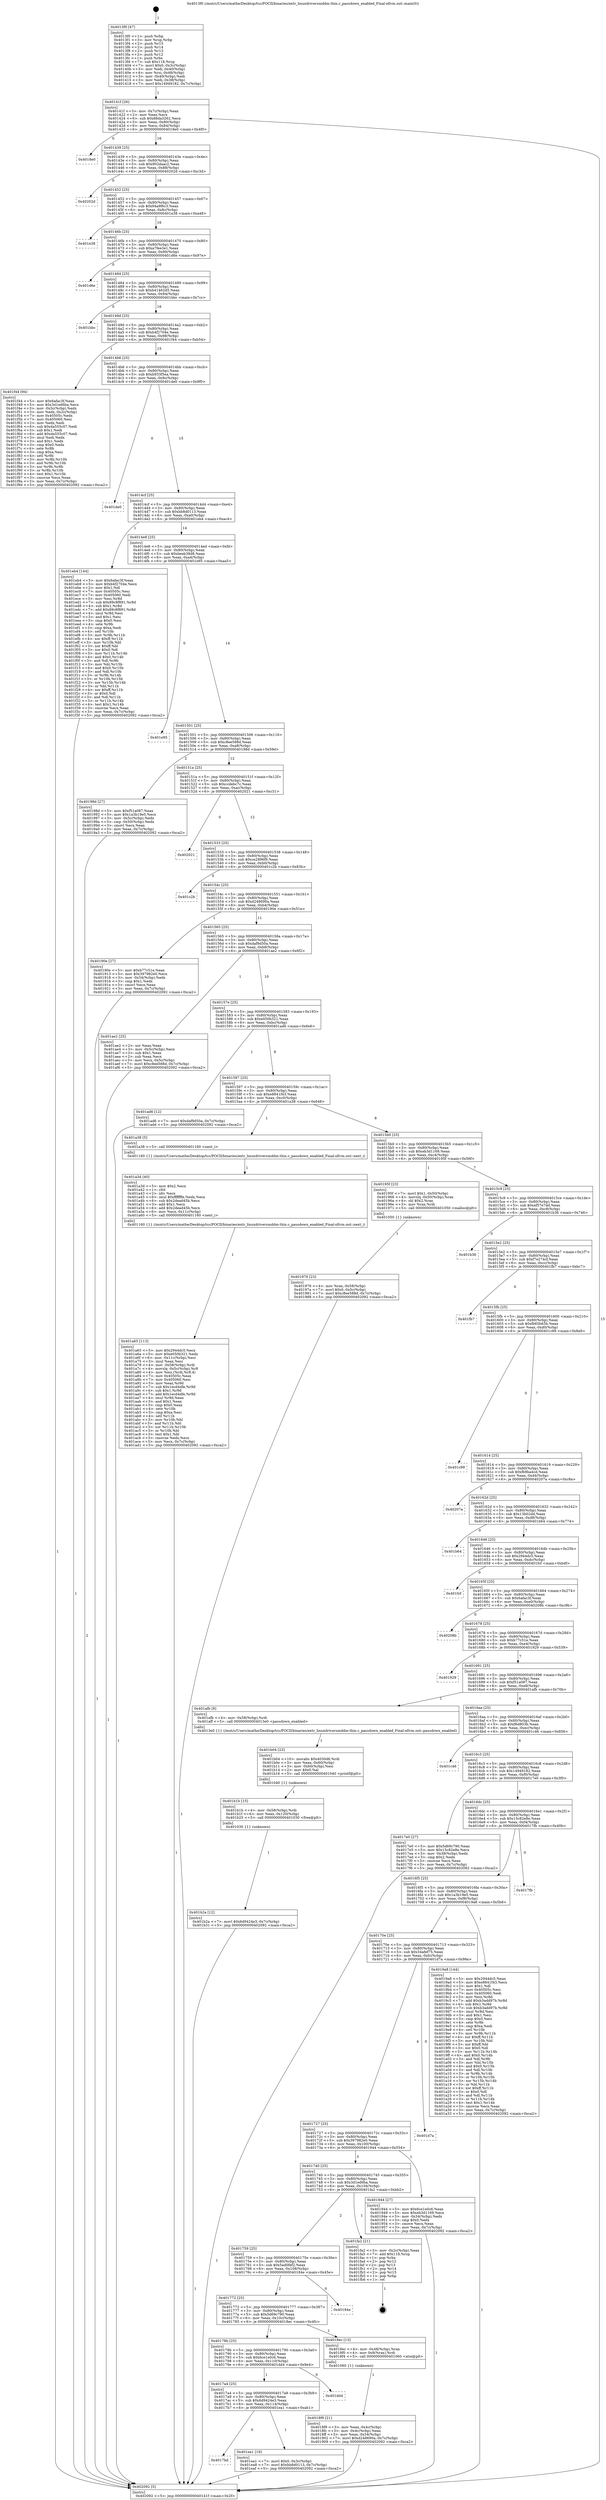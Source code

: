 digraph "0x4013f0" {
  label = "0x4013f0 (/mnt/c/Users/mathe/Desktop/tcc/POCII/binaries/extr_linuxdriversmddm-thin.c_passdown_enabled_Final-ollvm.out::main(0))"
  labelloc = "t"
  node[shape=record]

  Entry [label="",width=0.3,height=0.3,shape=circle,fillcolor=black,style=filled]
  "0x40141f" [label="{
     0x40141f [26]\l
     | [instrs]\l
     &nbsp;&nbsp;0x40141f \<+3\>: mov -0x7c(%rbp),%eax\l
     &nbsp;&nbsp;0x401422 \<+2\>: mov %eax,%ecx\l
     &nbsp;&nbsp;0x401424 \<+6\>: sub $0x88da3262,%ecx\l
     &nbsp;&nbsp;0x40142a \<+3\>: mov %eax,-0x80(%rbp)\l
     &nbsp;&nbsp;0x40142d \<+6\>: mov %ecx,-0x84(%rbp)\l
     &nbsp;&nbsp;0x401433 \<+6\>: je 00000000004018e0 \<main+0x4f0\>\l
  }"]
  "0x4018e0" [label="{
     0x4018e0\l
  }", style=dashed]
  "0x401439" [label="{
     0x401439 [25]\l
     | [instrs]\l
     &nbsp;&nbsp;0x401439 \<+5\>: jmp 000000000040143e \<main+0x4e\>\l
     &nbsp;&nbsp;0x40143e \<+3\>: mov -0x80(%rbp),%eax\l
     &nbsp;&nbsp;0x401441 \<+5\>: sub $0x902daac2,%eax\l
     &nbsp;&nbsp;0x401446 \<+6\>: mov %eax,-0x88(%rbp)\l
     &nbsp;&nbsp;0x40144c \<+6\>: je 000000000040202d \<main+0xc3d\>\l
  }"]
  Exit [label="",width=0.3,height=0.3,shape=circle,fillcolor=black,style=filled,peripheries=2]
  "0x40202d" [label="{
     0x40202d\l
  }", style=dashed]
  "0x401452" [label="{
     0x401452 [25]\l
     | [instrs]\l
     &nbsp;&nbsp;0x401452 \<+5\>: jmp 0000000000401457 \<main+0x67\>\l
     &nbsp;&nbsp;0x401457 \<+3\>: mov -0x80(%rbp),%eax\l
     &nbsp;&nbsp;0x40145a \<+5\>: sub $0x94a9f6c3,%eax\l
     &nbsp;&nbsp;0x40145f \<+6\>: mov %eax,-0x8c(%rbp)\l
     &nbsp;&nbsp;0x401465 \<+6\>: je 0000000000401e38 \<main+0xa48\>\l
  }"]
  "0x4017bd" [label="{
     0x4017bd\l
  }", style=dashed]
  "0x401e38" [label="{
     0x401e38\l
  }", style=dashed]
  "0x40146b" [label="{
     0x40146b [25]\l
     | [instrs]\l
     &nbsp;&nbsp;0x40146b \<+5\>: jmp 0000000000401470 \<main+0x80\>\l
     &nbsp;&nbsp;0x401470 \<+3\>: mov -0x80(%rbp),%eax\l
     &nbsp;&nbsp;0x401473 \<+5\>: sub $0xa7fee3e1,%eax\l
     &nbsp;&nbsp;0x401478 \<+6\>: mov %eax,-0x90(%rbp)\l
     &nbsp;&nbsp;0x40147e \<+6\>: je 0000000000401d6e \<main+0x97e\>\l
  }"]
  "0x401ea1" [label="{
     0x401ea1 [19]\l
     | [instrs]\l
     &nbsp;&nbsp;0x401ea1 \<+7\>: movl $0x0,-0x3c(%rbp)\l
     &nbsp;&nbsp;0x401ea8 \<+7\>: movl $0xbb8d0113,-0x7c(%rbp)\l
     &nbsp;&nbsp;0x401eaf \<+5\>: jmp 0000000000402092 \<main+0xca2\>\l
  }"]
  "0x401d6e" [label="{
     0x401d6e\l
  }", style=dashed]
  "0x401484" [label="{
     0x401484 [25]\l
     | [instrs]\l
     &nbsp;&nbsp;0x401484 \<+5\>: jmp 0000000000401489 \<main+0x99\>\l
     &nbsp;&nbsp;0x401489 \<+3\>: mov -0x80(%rbp),%eax\l
     &nbsp;&nbsp;0x40148c \<+5\>: sub $0xb41462d5,%eax\l
     &nbsp;&nbsp;0x401491 \<+6\>: mov %eax,-0x94(%rbp)\l
     &nbsp;&nbsp;0x401497 \<+6\>: je 0000000000401bbc \<main+0x7cc\>\l
  }"]
  "0x4017a4" [label="{
     0x4017a4 [25]\l
     | [instrs]\l
     &nbsp;&nbsp;0x4017a4 \<+5\>: jmp 00000000004017a9 \<main+0x3b9\>\l
     &nbsp;&nbsp;0x4017a9 \<+3\>: mov -0x80(%rbp),%eax\l
     &nbsp;&nbsp;0x4017ac \<+5\>: sub $0x6d9424e3,%eax\l
     &nbsp;&nbsp;0x4017b1 \<+6\>: mov %eax,-0x114(%rbp)\l
     &nbsp;&nbsp;0x4017b7 \<+6\>: je 0000000000401ea1 \<main+0xab1\>\l
  }"]
  "0x401bbc" [label="{
     0x401bbc\l
  }", style=dashed]
  "0x40149d" [label="{
     0x40149d [25]\l
     | [instrs]\l
     &nbsp;&nbsp;0x40149d \<+5\>: jmp 00000000004014a2 \<main+0xb2\>\l
     &nbsp;&nbsp;0x4014a2 \<+3\>: mov -0x80(%rbp),%eax\l
     &nbsp;&nbsp;0x4014a5 \<+5\>: sub $0xb4f2704e,%eax\l
     &nbsp;&nbsp;0x4014aa \<+6\>: mov %eax,-0x98(%rbp)\l
     &nbsp;&nbsp;0x4014b0 \<+6\>: je 0000000000401f44 \<main+0xb54\>\l
  }"]
  "0x401dd4" [label="{
     0x401dd4\l
  }", style=dashed]
  "0x401f44" [label="{
     0x401f44 [94]\l
     | [instrs]\l
     &nbsp;&nbsp;0x401f44 \<+5\>: mov $0x6afac3f,%eax\l
     &nbsp;&nbsp;0x401f49 \<+5\>: mov $0x3d1ed6ba,%ecx\l
     &nbsp;&nbsp;0x401f4e \<+3\>: mov -0x3c(%rbp),%edx\l
     &nbsp;&nbsp;0x401f51 \<+3\>: mov %edx,-0x2c(%rbp)\l
     &nbsp;&nbsp;0x401f54 \<+7\>: mov 0x40505c,%edx\l
     &nbsp;&nbsp;0x401f5b \<+7\>: mov 0x405060,%esi\l
     &nbsp;&nbsp;0x401f62 \<+2\>: mov %edx,%edi\l
     &nbsp;&nbsp;0x401f64 \<+6\>: sub $0xda555c07,%edi\l
     &nbsp;&nbsp;0x401f6a \<+3\>: sub $0x1,%edi\l
     &nbsp;&nbsp;0x401f6d \<+6\>: add $0xda555c07,%edi\l
     &nbsp;&nbsp;0x401f73 \<+3\>: imul %edi,%edx\l
     &nbsp;&nbsp;0x401f76 \<+3\>: and $0x1,%edx\l
     &nbsp;&nbsp;0x401f79 \<+3\>: cmp $0x0,%edx\l
     &nbsp;&nbsp;0x401f7c \<+4\>: sete %r8b\l
     &nbsp;&nbsp;0x401f80 \<+3\>: cmp $0xa,%esi\l
     &nbsp;&nbsp;0x401f83 \<+4\>: setl %r9b\l
     &nbsp;&nbsp;0x401f87 \<+3\>: mov %r8b,%r10b\l
     &nbsp;&nbsp;0x401f8a \<+3\>: and %r9b,%r10b\l
     &nbsp;&nbsp;0x401f8d \<+3\>: xor %r9b,%r8b\l
     &nbsp;&nbsp;0x401f90 \<+3\>: or %r8b,%r10b\l
     &nbsp;&nbsp;0x401f93 \<+4\>: test $0x1,%r10b\l
     &nbsp;&nbsp;0x401f97 \<+3\>: cmovne %ecx,%eax\l
     &nbsp;&nbsp;0x401f9a \<+3\>: mov %eax,-0x7c(%rbp)\l
     &nbsp;&nbsp;0x401f9d \<+5\>: jmp 0000000000402092 \<main+0xca2\>\l
  }"]
  "0x4014b6" [label="{
     0x4014b6 [25]\l
     | [instrs]\l
     &nbsp;&nbsp;0x4014b6 \<+5\>: jmp 00000000004014bb \<main+0xcb\>\l
     &nbsp;&nbsp;0x4014bb \<+3\>: mov -0x80(%rbp),%eax\l
     &nbsp;&nbsp;0x4014be \<+5\>: sub $0xb933f5ea,%eax\l
     &nbsp;&nbsp;0x4014c3 \<+6\>: mov %eax,-0x9c(%rbp)\l
     &nbsp;&nbsp;0x4014c9 \<+6\>: je 0000000000401de0 \<main+0x9f0\>\l
  }"]
  "0x401b2a" [label="{
     0x401b2a [12]\l
     | [instrs]\l
     &nbsp;&nbsp;0x401b2a \<+7\>: movl $0x6d9424e3,-0x7c(%rbp)\l
     &nbsp;&nbsp;0x401b31 \<+5\>: jmp 0000000000402092 \<main+0xca2\>\l
  }"]
  "0x401de0" [label="{
     0x401de0\l
  }", style=dashed]
  "0x4014cf" [label="{
     0x4014cf [25]\l
     | [instrs]\l
     &nbsp;&nbsp;0x4014cf \<+5\>: jmp 00000000004014d4 \<main+0xe4\>\l
     &nbsp;&nbsp;0x4014d4 \<+3\>: mov -0x80(%rbp),%eax\l
     &nbsp;&nbsp;0x4014d7 \<+5\>: sub $0xbb8d0113,%eax\l
     &nbsp;&nbsp;0x4014dc \<+6\>: mov %eax,-0xa0(%rbp)\l
     &nbsp;&nbsp;0x4014e2 \<+6\>: je 0000000000401eb4 \<main+0xac4\>\l
  }"]
  "0x401b1b" [label="{
     0x401b1b [15]\l
     | [instrs]\l
     &nbsp;&nbsp;0x401b1b \<+4\>: mov -0x58(%rbp),%rdi\l
     &nbsp;&nbsp;0x401b1f \<+6\>: mov %eax,-0x120(%rbp)\l
     &nbsp;&nbsp;0x401b25 \<+5\>: call 0000000000401030 \<free@plt\>\l
     | [calls]\l
     &nbsp;&nbsp;0x401030 \{1\} (unknown)\l
  }"]
  "0x401eb4" [label="{
     0x401eb4 [144]\l
     | [instrs]\l
     &nbsp;&nbsp;0x401eb4 \<+5\>: mov $0x6afac3f,%eax\l
     &nbsp;&nbsp;0x401eb9 \<+5\>: mov $0xb4f2704e,%ecx\l
     &nbsp;&nbsp;0x401ebe \<+2\>: mov $0x1,%dl\l
     &nbsp;&nbsp;0x401ec0 \<+7\>: mov 0x40505c,%esi\l
     &nbsp;&nbsp;0x401ec7 \<+7\>: mov 0x405060,%edi\l
     &nbsp;&nbsp;0x401ece \<+3\>: mov %esi,%r8d\l
     &nbsp;&nbsp;0x401ed1 \<+7\>: sub $0x89c8f891,%r8d\l
     &nbsp;&nbsp;0x401ed8 \<+4\>: sub $0x1,%r8d\l
     &nbsp;&nbsp;0x401edc \<+7\>: add $0x89c8f891,%r8d\l
     &nbsp;&nbsp;0x401ee3 \<+4\>: imul %r8d,%esi\l
     &nbsp;&nbsp;0x401ee7 \<+3\>: and $0x1,%esi\l
     &nbsp;&nbsp;0x401eea \<+3\>: cmp $0x0,%esi\l
     &nbsp;&nbsp;0x401eed \<+4\>: sete %r9b\l
     &nbsp;&nbsp;0x401ef1 \<+3\>: cmp $0xa,%edi\l
     &nbsp;&nbsp;0x401ef4 \<+4\>: setl %r10b\l
     &nbsp;&nbsp;0x401ef8 \<+3\>: mov %r9b,%r11b\l
     &nbsp;&nbsp;0x401efb \<+4\>: xor $0xff,%r11b\l
     &nbsp;&nbsp;0x401eff \<+3\>: mov %r10b,%bl\l
     &nbsp;&nbsp;0x401f02 \<+3\>: xor $0xff,%bl\l
     &nbsp;&nbsp;0x401f05 \<+3\>: xor $0x0,%dl\l
     &nbsp;&nbsp;0x401f08 \<+3\>: mov %r11b,%r14b\l
     &nbsp;&nbsp;0x401f0b \<+4\>: and $0x0,%r14b\l
     &nbsp;&nbsp;0x401f0f \<+3\>: and %dl,%r9b\l
     &nbsp;&nbsp;0x401f12 \<+3\>: mov %bl,%r15b\l
     &nbsp;&nbsp;0x401f15 \<+4\>: and $0x0,%r15b\l
     &nbsp;&nbsp;0x401f19 \<+3\>: and %dl,%r10b\l
     &nbsp;&nbsp;0x401f1c \<+3\>: or %r9b,%r14b\l
     &nbsp;&nbsp;0x401f1f \<+3\>: or %r10b,%r15b\l
     &nbsp;&nbsp;0x401f22 \<+3\>: xor %r15b,%r14b\l
     &nbsp;&nbsp;0x401f25 \<+3\>: or %bl,%r11b\l
     &nbsp;&nbsp;0x401f28 \<+4\>: xor $0xff,%r11b\l
     &nbsp;&nbsp;0x401f2c \<+3\>: or $0x0,%dl\l
     &nbsp;&nbsp;0x401f2f \<+3\>: and %dl,%r11b\l
     &nbsp;&nbsp;0x401f32 \<+3\>: or %r11b,%r14b\l
     &nbsp;&nbsp;0x401f35 \<+4\>: test $0x1,%r14b\l
     &nbsp;&nbsp;0x401f39 \<+3\>: cmovne %ecx,%eax\l
     &nbsp;&nbsp;0x401f3c \<+3\>: mov %eax,-0x7c(%rbp)\l
     &nbsp;&nbsp;0x401f3f \<+5\>: jmp 0000000000402092 \<main+0xca2\>\l
  }"]
  "0x4014e8" [label="{
     0x4014e8 [25]\l
     | [instrs]\l
     &nbsp;&nbsp;0x4014e8 \<+5\>: jmp 00000000004014ed \<main+0xfd\>\l
     &nbsp;&nbsp;0x4014ed \<+3\>: mov -0x80(%rbp),%eax\l
     &nbsp;&nbsp;0x4014f0 \<+5\>: sub $0xbeeb38d8,%eax\l
     &nbsp;&nbsp;0x4014f5 \<+6\>: mov %eax,-0xa4(%rbp)\l
     &nbsp;&nbsp;0x4014fb \<+6\>: je 0000000000401e95 \<main+0xaa5\>\l
  }"]
  "0x401b04" [label="{
     0x401b04 [23]\l
     | [instrs]\l
     &nbsp;&nbsp;0x401b04 \<+10\>: movabs $0x4030d6,%rdi\l
     &nbsp;&nbsp;0x401b0e \<+3\>: mov %eax,-0x60(%rbp)\l
     &nbsp;&nbsp;0x401b11 \<+3\>: mov -0x60(%rbp),%esi\l
     &nbsp;&nbsp;0x401b14 \<+2\>: mov $0x0,%al\l
     &nbsp;&nbsp;0x401b16 \<+5\>: call 0000000000401040 \<printf@plt\>\l
     | [calls]\l
     &nbsp;&nbsp;0x401040 \{1\} (unknown)\l
  }"]
  "0x401e95" [label="{
     0x401e95\l
  }", style=dashed]
  "0x401501" [label="{
     0x401501 [25]\l
     | [instrs]\l
     &nbsp;&nbsp;0x401501 \<+5\>: jmp 0000000000401506 \<main+0x116\>\l
     &nbsp;&nbsp;0x401506 \<+3\>: mov -0x80(%rbp),%eax\l
     &nbsp;&nbsp;0x401509 \<+5\>: sub $0xc8ee588d,%eax\l
     &nbsp;&nbsp;0x40150e \<+6\>: mov %eax,-0xa8(%rbp)\l
     &nbsp;&nbsp;0x401514 \<+6\>: je 000000000040198d \<main+0x59d\>\l
  }"]
  "0x401a65" [label="{
     0x401a65 [113]\l
     | [instrs]\l
     &nbsp;&nbsp;0x401a65 \<+5\>: mov $0x2944dc5,%ecx\l
     &nbsp;&nbsp;0x401a6a \<+5\>: mov $0xe050b321,%edx\l
     &nbsp;&nbsp;0x401a6f \<+6\>: mov -0x11c(%rbp),%esi\l
     &nbsp;&nbsp;0x401a75 \<+3\>: imul %eax,%esi\l
     &nbsp;&nbsp;0x401a78 \<+4\>: mov -0x58(%rbp),%rdi\l
     &nbsp;&nbsp;0x401a7c \<+4\>: movslq -0x5c(%rbp),%r8\l
     &nbsp;&nbsp;0x401a80 \<+4\>: mov %esi,(%rdi,%r8,4)\l
     &nbsp;&nbsp;0x401a84 \<+7\>: mov 0x40505c,%eax\l
     &nbsp;&nbsp;0x401a8b \<+7\>: mov 0x405060,%esi\l
     &nbsp;&nbsp;0x401a92 \<+3\>: mov %eax,%r9d\l
     &nbsp;&nbsp;0x401a95 \<+7\>: sub $0x1ecd4dfe,%r9d\l
     &nbsp;&nbsp;0x401a9c \<+4\>: sub $0x1,%r9d\l
     &nbsp;&nbsp;0x401aa0 \<+7\>: add $0x1ecd4dfe,%r9d\l
     &nbsp;&nbsp;0x401aa7 \<+4\>: imul %r9d,%eax\l
     &nbsp;&nbsp;0x401aab \<+3\>: and $0x1,%eax\l
     &nbsp;&nbsp;0x401aae \<+3\>: cmp $0x0,%eax\l
     &nbsp;&nbsp;0x401ab1 \<+4\>: sete %r10b\l
     &nbsp;&nbsp;0x401ab5 \<+3\>: cmp $0xa,%esi\l
     &nbsp;&nbsp;0x401ab8 \<+4\>: setl %r11b\l
     &nbsp;&nbsp;0x401abc \<+3\>: mov %r10b,%bl\l
     &nbsp;&nbsp;0x401abf \<+3\>: and %r11b,%bl\l
     &nbsp;&nbsp;0x401ac2 \<+3\>: xor %r11b,%r10b\l
     &nbsp;&nbsp;0x401ac5 \<+3\>: or %r10b,%bl\l
     &nbsp;&nbsp;0x401ac8 \<+3\>: test $0x1,%bl\l
     &nbsp;&nbsp;0x401acb \<+3\>: cmovne %edx,%ecx\l
     &nbsp;&nbsp;0x401ace \<+3\>: mov %ecx,-0x7c(%rbp)\l
     &nbsp;&nbsp;0x401ad1 \<+5\>: jmp 0000000000402092 \<main+0xca2\>\l
  }"]
  "0x40198d" [label="{
     0x40198d [27]\l
     | [instrs]\l
     &nbsp;&nbsp;0x40198d \<+5\>: mov $0xf51a087,%eax\l
     &nbsp;&nbsp;0x401992 \<+5\>: mov $0x1a3b19e5,%ecx\l
     &nbsp;&nbsp;0x401997 \<+3\>: mov -0x5c(%rbp),%edx\l
     &nbsp;&nbsp;0x40199a \<+3\>: cmp -0x50(%rbp),%edx\l
     &nbsp;&nbsp;0x40199d \<+3\>: cmovl %ecx,%eax\l
     &nbsp;&nbsp;0x4019a0 \<+3\>: mov %eax,-0x7c(%rbp)\l
     &nbsp;&nbsp;0x4019a3 \<+5\>: jmp 0000000000402092 \<main+0xca2\>\l
  }"]
  "0x40151a" [label="{
     0x40151a [25]\l
     | [instrs]\l
     &nbsp;&nbsp;0x40151a \<+5\>: jmp 000000000040151f \<main+0x12f\>\l
     &nbsp;&nbsp;0x40151f \<+3\>: mov -0x80(%rbp),%eax\l
     &nbsp;&nbsp;0x401522 \<+5\>: sub $0xccdebc7c,%eax\l
     &nbsp;&nbsp;0x401527 \<+6\>: mov %eax,-0xac(%rbp)\l
     &nbsp;&nbsp;0x40152d \<+6\>: je 0000000000402021 \<main+0xc31\>\l
  }"]
  "0x401a3d" [label="{
     0x401a3d [40]\l
     | [instrs]\l
     &nbsp;&nbsp;0x401a3d \<+5\>: mov $0x2,%ecx\l
     &nbsp;&nbsp;0x401a42 \<+1\>: cltd\l
     &nbsp;&nbsp;0x401a43 \<+2\>: idiv %ecx\l
     &nbsp;&nbsp;0x401a45 \<+6\>: imul $0xfffffffe,%edx,%ecx\l
     &nbsp;&nbsp;0x401a4b \<+6\>: sub $0x2dead45b,%ecx\l
     &nbsp;&nbsp;0x401a51 \<+3\>: add $0x1,%ecx\l
     &nbsp;&nbsp;0x401a54 \<+6\>: add $0x2dead45b,%ecx\l
     &nbsp;&nbsp;0x401a5a \<+6\>: mov %ecx,-0x11c(%rbp)\l
     &nbsp;&nbsp;0x401a60 \<+5\>: call 0000000000401160 \<next_i\>\l
     | [calls]\l
     &nbsp;&nbsp;0x401160 \{1\} (/mnt/c/Users/mathe/Desktop/tcc/POCII/binaries/extr_linuxdriversmddm-thin.c_passdown_enabled_Final-ollvm.out::next_i)\l
  }"]
  "0x402021" [label="{
     0x402021\l
  }", style=dashed]
  "0x401533" [label="{
     0x401533 [25]\l
     | [instrs]\l
     &nbsp;&nbsp;0x401533 \<+5\>: jmp 0000000000401538 \<main+0x148\>\l
     &nbsp;&nbsp;0x401538 \<+3\>: mov -0x80(%rbp),%eax\l
     &nbsp;&nbsp;0x40153b \<+5\>: sub $0xce2896f9,%eax\l
     &nbsp;&nbsp;0x401540 \<+6\>: mov %eax,-0xb0(%rbp)\l
     &nbsp;&nbsp;0x401546 \<+6\>: je 0000000000401c2b \<main+0x83b\>\l
  }"]
  "0x401976" [label="{
     0x401976 [23]\l
     | [instrs]\l
     &nbsp;&nbsp;0x401976 \<+4\>: mov %rax,-0x58(%rbp)\l
     &nbsp;&nbsp;0x40197a \<+7\>: movl $0x0,-0x5c(%rbp)\l
     &nbsp;&nbsp;0x401981 \<+7\>: movl $0xc8ee588d,-0x7c(%rbp)\l
     &nbsp;&nbsp;0x401988 \<+5\>: jmp 0000000000402092 \<main+0xca2\>\l
  }"]
  "0x401c2b" [label="{
     0x401c2b\l
  }", style=dashed]
  "0x40154c" [label="{
     0x40154c [25]\l
     | [instrs]\l
     &nbsp;&nbsp;0x40154c \<+5\>: jmp 0000000000401551 \<main+0x161\>\l
     &nbsp;&nbsp;0x401551 \<+3\>: mov -0x80(%rbp),%eax\l
     &nbsp;&nbsp;0x401554 \<+5\>: sub $0xd248690a,%eax\l
     &nbsp;&nbsp;0x401559 \<+6\>: mov %eax,-0xb4(%rbp)\l
     &nbsp;&nbsp;0x40155f \<+6\>: je 000000000040190e \<main+0x51e\>\l
  }"]
  "0x4018f9" [label="{
     0x4018f9 [21]\l
     | [instrs]\l
     &nbsp;&nbsp;0x4018f9 \<+3\>: mov %eax,-0x4c(%rbp)\l
     &nbsp;&nbsp;0x4018fc \<+3\>: mov -0x4c(%rbp),%eax\l
     &nbsp;&nbsp;0x4018ff \<+3\>: mov %eax,-0x34(%rbp)\l
     &nbsp;&nbsp;0x401902 \<+7\>: movl $0xd248690a,-0x7c(%rbp)\l
     &nbsp;&nbsp;0x401909 \<+5\>: jmp 0000000000402092 \<main+0xca2\>\l
  }"]
  "0x40190e" [label="{
     0x40190e [27]\l
     | [instrs]\l
     &nbsp;&nbsp;0x40190e \<+5\>: mov $0xb77c51e,%eax\l
     &nbsp;&nbsp;0x401913 \<+5\>: mov $0x397982e0,%ecx\l
     &nbsp;&nbsp;0x401918 \<+3\>: mov -0x34(%rbp),%edx\l
     &nbsp;&nbsp;0x40191b \<+3\>: cmp $0x1,%edx\l
     &nbsp;&nbsp;0x40191e \<+3\>: cmovl %ecx,%eax\l
     &nbsp;&nbsp;0x401921 \<+3\>: mov %eax,-0x7c(%rbp)\l
     &nbsp;&nbsp;0x401924 \<+5\>: jmp 0000000000402092 \<main+0xca2\>\l
  }"]
  "0x401565" [label="{
     0x401565 [25]\l
     | [instrs]\l
     &nbsp;&nbsp;0x401565 \<+5\>: jmp 000000000040156a \<main+0x17a\>\l
     &nbsp;&nbsp;0x40156a \<+3\>: mov -0x80(%rbp),%eax\l
     &nbsp;&nbsp;0x40156d \<+5\>: sub $0xdaf9d50a,%eax\l
     &nbsp;&nbsp;0x401572 \<+6\>: mov %eax,-0xb8(%rbp)\l
     &nbsp;&nbsp;0x401578 \<+6\>: je 0000000000401ae2 \<main+0x6f2\>\l
  }"]
  "0x40178b" [label="{
     0x40178b [25]\l
     | [instrs]\l
     &nbsp;&nbsp;0x40178b \<+5\>: jmp 0000000000401790 \<main+0x3a0\>\l
     &nbsp;&nbsp;0x401790 \<+3\>: mov -0x80(%rbp),%eax\l
     &nbsp;&nbsp;0x401793 \<+5\>: sub $0x6ce1e0c6,%eax\l
     &nbsp;&nbsp;0x401798 \<+6\>: mov %eax,-0x110(%rbp)\l
     &nbsp;&nbsp;0x40179e \<+6\>: je 0000000000401dd4 \<main+0x9e4\>\l
  }"]
  "0x401ae2" [label="{
     0x401ae2 [25]\l
     | [instrs]\l
     &nbsp;&nbsp;0x401ae2 \<+2\>: xor %eax,%eax\l
     &nbsp;&nbsp;0x401ae4 \<+3\>: mov -0x5c(%rbp),%ecx\l
     &nbsp;&nbsp;0x401ae7 \<+3\>: sub $0x1,%eax\l
     &nbsp;&nbsp;0x401aea \<+2\>: sub %eax,%ecx\l
     &nbsp;&nbsp;0x401aec \<+3\>: mov %ecx,-0x5c(%rbp)\l
     &nbsp;&nbsp;0x401aef \<+7\>: movl $0xc8ee588d,-0x7c(%rbp)\l
     &nbsp;&nbsp;0x401af6 \<+5\>: jmp 0000000000402092 \<main+0xca2\>\l
  }"]
  "0x40157e" [label="{
     0x40157e [25]\l
     | [instrs]\l
     &nbsp;&nbsp;0x40157e \<+5\>: jmp 0000000000401583 \<main+0x193\>\l
     &nbsp;&nbsp;0x401583 \<+3\>: mov -0x80(%rbp),%eax\l
     &nbsp;&nbsp;0x401586 \<+5\>: sub $0xe050b321,%eax\l
     &nbsp;&nbsp;0x40158b \<+6\>: mov %eax,-0xbc(%rbp)\l
     &nbsp;&nbsp;0x401591 \<+6\>: je 0000000000401ad6 \<main+0x6e6\>\l
  }"]
  "0x4018ec" [label="{
     0x4018ec [13]\l
     | [instrs]\l
     &nbsp;&nbsp;0x4018ec \<+4\>: mov -0x48(%rbp),%rax\l
     &nbsp;&nbsp;0x4018f0 \<+4\>: mov 0x8(%rax),%rdi\l
     &nbsp;&nbsp;0x4018f4 \<+5\>: call 0000000000401060 \<atoi@plt\>\l
     | [calls]\l
     &nbsp;&nbsp;0x401060 \{1\} (unknown)\l
  }"]
  "0x401ad6" [label="{
     0x401ad6 [12]\l
     | [instrs]\l
     &nbsp;&nbsp;0x401ad6 \<+7\>: movl $0xdaf9d50a,-0x7c(%rbp)\l
     &nbsp;&nbsp;0x401add \<+5\>: jmp 0000000000402092 \<main+0xca2\>\l
  }"]
  "0x401597" [label="{
     0x401597 [25]\l
     | [instrs]\l
     &nbsp;&nbsp;0x401597 \<+5\>: jmp 000000000040159c \<main+0x1ac\>\l
     &nbsp;&nbsp;0x40159c \<+3\>: mov -0x80(%rbp),%eax\l
     &nbsp;&nbsp;0x40159f \<+5\>: sub $0xe8841f43,%eax\l
     &nbsp;&nbsp;0x4015a4 \<+6\>: mov %eax,-0xc0(%rbp)\l
     &nbsp;&nbsp;0x4015aa \<+6\>: je 0000000000401a38 \<main+0x648\>\l
  }"]
  "0x401772" [label="{
     0x401772 [25]\l
     | [instrs]\l
     &nbsp;&nbsp;0x401772 \<+5\>: jmp 0000000000401777 \<main+0x387\>\l
     &nbsp;&nbsp;0x401777 \<+3\>: mov -0x80(%rbp),%eax\l
     &nbsp;&nbsp;0x40177a \<+5\>: sub $0x5d69c790,%eax\l
     &nbsp;&nbsp;0x40177f \<+6\>: mov %eax,-0x10c(%rbp)\l
     &nbsp;&nbsp;0x401785 \<+6\>: je 00000000004018ec \<main+0x4fc\>\l
  }"]
  "0x401a38" [label="{
     0x401a38 [5]\l
     | [instrs]\l
     &nbsp;&nbsp;0x401a38 \<+5\>: call 0000000000401160 \<next_i\>\l
     | [calls]\l
     &nbsp;&nbsp;0x401160 \{1\} (/mnt/c/Users/mathe/Desktop/tcc/POCII/binaries/extr_linuxdriversmddm-thin.c_passdown_enabled_Final-ollvm.out::next_i)\l
  }"]
  "0x4015b0" [label="{
     0x4015b0 [25]\l
     | [instrs]\l
     &nbsp;&nbsp;0x4015b0 \<+5\>: jmp 00000000004015b5 \<main+0x1c5\>\l
     &nbsp;&nbsp;0x4015b5 \<+3\>: mov -0x80(%rbp),%eax\l
     &nbsp;&nbsp;0x4015b8 \<+5\>: sub $0xeb3d1169,%eax\l
     &nbsp;&nbsp;0x4015bd \<+6\>: mov %eax,-0xc4(%rbp)\l
     &nbsp;&nbsp;0x4015c3 \<+6\>: je 000000000040195f \<main+0x56f\>\l
  }"]
  "0x40184e" [label="{
     0x40184e\l
  }", style=dashed]
  "0x40195f" [label="{
     0x40195f [23]\l
     | [instrs]\l
     &nbsp;&nbsp;0x40195f \<+7\>: movl $0x1,-0x50(%rbp)\l
     &nbsp;&nbsp;0x401966 \<+4\>: movslq -0x50(%rbp),%rax\l
     &nbsp;&nbsp;0x40196a \<+4\>: shl $0x2,%rax\l
     &nbsp;&nbsp;0x40196e \<+3\>: mov %rax,%rdi\l
     &nbsp;&nbsp;0x401971 \<+5\>: call 0000000000401050 \<malloc@plt\>\l
     | [calls]\l
     &nbsp;&nbsp;0x401050 \{1\} (unknown)\l
  }"]
  "0x4015c9" [label="{
     0x4015c9 [25]\l
     | [instrs]\l
     &nbsp;&nbsp;0x4015c9 \<+5\>: jmp 00000000004015ce \<main+0x1de\>\l
     &nbsp;&nbsp;0x4015ce \<+3\>: mov -0x80(%rbp),%eax\l
     &nbsp;&nbsp;0x4015d1 \<+5\>: sub $0xef57e7dd,%eax\l
     &nbsp;&nbsp;0x4015d6 \<+6\>: mov %eax,-0xc8(%rbp)\l
     &nbsp;&nbsp;0x4015dc \<+6\>: je 0000000000401b36 \<main+0x746\>\l
  }"]
  "0x401759" [label="{
     0x401759 [25]\l
     | [instrs]\l
     &nbsp;&nbsp;0x401759 \<+5\>: jmp 000000000040175e \<main+0x36e\>\l
     &nbsp;&nbsp;0x40175e \<+3\>: mov -0x80(%rbp),%eax\l
     &nbsp;&nbsp;0x401761 \<+5\>: sub $0x5ad0fef2,%eax\l
     &nbsp;&nbsp;0x401766 \<+6\>: mov %eax,-0x108(%rbp)\l
     &nbsp;&nbsp;0x40176c \<+6\>: je 000000000040184e \<main+0x45e\>\l
  }"]
  "0x401b36" [label="{
     0x401b36\l
  }", style=dashed]
  "0x4015e2" [label="{
     0x4015e2 [25]\l
     | [instrs]\l
     &nbsp;&nbsp;0x4015e2 \<+5\>: jmp 00000000004015e7 \<main+0x1f7\>\l
     &nbsp;&nbsp;0x4015e7 \<+3\>: mov -0x80(%rbp),%eax\l
     &nbsp;&nbsp;0x4015ea \<+5\>: sub $0xf7e274cf,%eax\l
     &nbsp;&nbsp;0x4015ef \<+6\>: mov %eax,-0xcc(%rbp)\l
     &nbsp;&nbsp;0x4015f5 \<+6\>: je 0000000000401fb7 \<main+0xbc7\>\l
  }"]
  "0x401fa2" [label="{
     0x401fa2 [21]\l
     | [instrs]\l
     &nbsp;&nbsp;0x401fa2 \<+3\>: mov -0x2c(%rbp),%eax\l
     &nbsp;&nbsp;0x401fa5 \<+7\>: add $0x118,%rsp\l
     &nbsp;&nbsp;0x401fac \<+1\>: pop %rbx\l
     &nbsp;&nbsp;0x401fad \<+2\>: pop %r12\l
     &nbsp;&nbsp;0x401faf \<+2\>: pop %r13\l
     &nbsp;&nbsp;0x401fb1 \<+2\>: pop %r14\l
     &nbsp;&nbsp;0x401fb3 \<+2\>: pop %r15\l
     &nbsp;&nbsp;0x401fb5 \<+1\>: pop %rbp\l
     &nbsp;&nbsp;0x401fb6 \<+1\>: ret\l
  }"]
  "0x401fb7" [label="{
     0x401fb7\l
  }", style=dashed]
  "0x4015fb" [label="{
     0x4015fb [25]\l
     | [instrs]\l
     &nbsp;&nbsp;0x4015fb \<+5\>: jmp 0000000000401600 \<main+0x210\>\l
     &nbsp;&nbsp;0x401600 \<+3\>: mov -0x80(%rbp),%eax\l
     &nbsp;&nbsp;0x401603 \<+5\>: sub $0xfb65b65b,%eax\l
     &nbsp;&nbsp;0x401608 \<+6\>: mov %eax,-0xd0(%rbp)\l
     &nbsp;&nbsp;0x40160e \<+6\>: je 0000000000401c99 \<main+0x8a9\>\l
  }"]
  "0x401740" [label="{
     0x401740 [25]\l
     | [instrs]\l
     &nbsp;&nbsp;0x401740 \<+5\>: jmp 0000000000401745 \<main+0x355\>\l
     &nbsp;&nbsp;0x401745 \<+3\>: mov -0x80(%rbp),%eax\l
     &nbsp;&nbsp;0x401748 \<+5\>: sub $0x3d1ed6ba,%eax\l
     &nbsp;&nbsp;0x40174d \<+6\>: mov %eax,-0x104(%rbp)\l
     &nbsp;&nbsp;0x401753 \<+6\>: je 0000000000401fa2 \<main+0xbb2\>\l
  }"]
  "0x401c99" [label="{
     0x401c99\l
  }", style=dashed]
  "0x401614" [label="{
     0x401614 [25]\l
     | [instrs]\l
     &nbsp;&nbsp;0x401614 \<+5\>: jmp 0000000000401619 \<main+0x229\>\l
     &nbsp;&nbsp;0x401619 \<+3\>: mov -0x80(%rbp),%eax\l
     &nbsp;&nbsp;0x40161c \<+5\>: sub $0xfb9ba4cd,%eax\l
     &nbsp;&nbsp;0x401621 \<+6\>: mov %eax,-0xd4(%rbp)\l
     &nbsp;&nbsp;0x401627 \<+6\>: je 000000000040207a \<main+0xc8a\>\l
  }"]
  "0x401944" [label="{
     0x401944 [27]\l
     | [instrs]\l
     &nbsp;&nbsp;0x401944 \<+5\>: mov $0x6ce1e0c6,%eax\l
     &nbsp;&nbsp;0x401949 \<+5\>: mov $0xeb3d1169,%ecx\l
     &nbsp;&nbsp;0x40194e \<+3\>: mov -0x34(%rbp),%edx\l
     &nbsp;&nbsp;0x401951 \<+3\>: cmp $0x0,%edx\l
     &nbsp;&nbsp;0x401954 \<+3\>: cmove %ecx,%eax\l
     &nbsp;&nbsp;0x401957 \<+3\>: mov %eax,-0x7c(%rbp)\l
     &nbsp;&nbsp;0x40195a \<+5\>: jmp 0000000000402092 \<main+0xca2\>\l
  }"]
  "0x40207a" [label="{
     0x40207a\l
  }", style=dashed]
  "0x40162d" [label="{
     0x40162d [25]\l
     | [instrs]\l
     &nbsp;&nbsp;0x40162d \<+5\>: jmp 0000000000401632 \<main+0x242\>\l
     &nbsp;&nbsp;0x401632 \<+3\>: mov -0x80(%rbp),%eax\l
     &nbsp;&nbsp;0x401635 \<+5\>: sub $0x13b02dd,%eax\l
     &nbsp;&nbsp;0x40163a \<+6\>: mov %eax,-0xd8(%rbp)\l
     &nbsp;&nbsp;0x401640 \<+6\>: je 0000000000401b64 \<main+0x774\>\l
  }"]
  "0x401727" [label="{
     0x401727 [25]\l
     | [instrs]\l
     &nbsp;&nbsp;0x401727 \<+5\>: jmp 000000000040172c \<main+0x33c\>\l
     &nbsp;&nbsp;0x40172c \<+3\>: mov -0x80(%rbp),%eax\l
     &nbsp;&nbsp;0x40172f \<+5\>: sub $0x397982e0,%eax\l
     &nbsp;&nbsp;0x401734 \<+6\>: mov %eax,-0x100(%rbp)\l
     &nbsp;&nbsp;0x40173a \<+6\>: je 0000000000401944 \<main+0x554\>\l
  }"]
  "0x401b64" [label="{
     0x401b64\l
  }", style=dashed]
  "0x401646" [label="{
     0x401646 [25]\l
     | [instrs]\l
     &nbsp;&nbsp;0x401646 \<+5\>: jmp 000000000040164b \<main+0x25b\>\l
     &nbsp;&nbsp;0x40164b \<+3\>: mov -0x80(%rbp),%eax\l
     &nbsp;&nbsp;0x40164e \<+5\>: sub $0x2944dc5,%eax\l
     &nbsp;&nbsp;0x401653 \<+6\>: mov %eax,-0xdc(%rbp)\l
     &nbsp;&nbsp;0x401659 \<+6\>: je 0000000000401fcf \<main+0xbdf\>\l
  }"]
  "0x401d7a" [label="{
     0x401d7a\l
  }", style=dashed]
  "0x401fcf" [label="{
     0x401fcf\l
  }", style=dashed]
  "0x40165f" [label="{
     0x40165f [25]\l
     | [instrs]\l
     &nbsp;&nbsp;0x40165f \<+5\>: jmp 0000000000401664 \<main+0x274\>\l
     &nbsp;&nbsp;0x401664 \<+3\>: mov -0x80(%rbp),%eax\l
     &nbsp;&nbsp;0x401667 \<+5\>: sub $0x6afac3f,%eax\l
     &nbsp;&nbsp;0x40166c \<+6\>: mov %eax,-0xe0(%rbp)\l
     &nbsp;&nbsp;0x401672 \<+6\>: je 000000000040208b \<main+0xc9b\>\l
  }"]
  "0x40170e" [label="{
     0x40170e [25]\l
     | [instrs]\l
     &nbsp;&nbsp;0x40170e \<+5\>: jmp 0000000000401713 \<main+0x323\>\l
     &nbsp;&nbsp;0x401713 \<+3\>: mov -0x80(%rbp),%eax\l
     &nbsp;&nbsp;0x401716 \<+5\>: sub $0x34afef75,%eax\l
     &nbsp;&nbsp;0x40171b \<+6\>: mov %eax,-0xfc(%rbp)\l
     &nbsp;&nbsp;0x401721 \<+6\>: je 0000000000401d7a \<main+0x98a\>\l
  }"]
  "0x40208b" [label="{
     0x40208b\l
  }", style=dashed]
  "0x401678" [label="{
     0x401678 [25]\l
     | [instrs]\l
     &nbsp;&nbsp;0x401678 \<+5\>: jmp 000000000040167d \<main+0x28d\>\l
     &nbsp;&nbsp;0x40167d \<+3\>: mov -0x80(%rbp),%eax\l
     &nbsp;&nbsp;0x401680 \<+5\>: sub $0xb77c51e,%eax\l
     &nbsp;&nbsp;0x401685 \<+6\>: mov %eax,-0xe4(%rbp)\l
     &nbsp;&nbsp;0x40168b \<+6\>: je 0000000000401929 \<main+0x539\>\l
  }"]
  "0x4019a8" [label="{
     0x4019a8 [144]\l
     | [instrs]\l
     &nbsp;&nbsp;0x4019a8 \<+5\>: mov $0x2944dc5,%eax\l
     &nbsp;&nbsp;0x4019ad \<+5\>: mov $0xe8841f43,%ecx\l
     &nbsp;&nbsp;0x4019b2 \<+2\>: mov $0x1,%dl\l
     &nbsp;&nbsp;0x4019b4 \<+7\>: mov 0x40505c,%esi\l
     &nbsp;&nbsp;0x4019bb \<+7\>: mov 0x405060,%edi\l
     &nbsp;&nbsp;0x4019c2 \<+3\>: mov %esi,%r8d\l
     &nbsp;&nbsp;0x4019c5 \<+7\>: add $0xb3add97b,%r8d\l
     &nbsp;&nbsp;0x4019cc \<+4\>: sub $0x1,%r8d\l
     &nbsp;&nbsp;0x4019d0 \<+7\>: sub $0xb3add97b,%r8d\l
     &nbsp;&nbsp;0x4019d7 \<+4\>: imul %r8d,%esi\l
     &nbsp;&nbsp;0x4019db \<+3\>: and $0x1,%esi\l
     &nbsp;&nbsp;0x4019de \<+3\>: cmp $0x0,%esi\l
     &nbsp;&nbsp;0x4019e1 \<+4\>: sete %r9b\l
     &nbsp;&nbsp;0x4019e5 \<+3\>: cmp $0xa,%edi\l
     &nbsp;&nbsp;0x4019e8 \<+4\>: setl %r10b\l
     &nbsp;&nbsp;0x4019ec \<+3\>: mov %r9b,%r11b\l
     &nbsp;&nbsp;0x4019ef \<+4\>: xor $0xff,%r11b\l
     &nbsp;&nbsp;0x4019f3 \<+3\>: mov %r10b,%bl\l
     &nbsp;&nbsp;0x4019f6 \<+3\>: xor $0xff,%bl\l
     &nbsp;&nbsp;0x4019f9 \<+3\>: xor $0x0,%dl\l
     &nbsp;&nbsp;0x4019fc \<+3\>: mov %r11b,%r14b\l
     &nbsp;&nbsp;0x4019ff \<+4\>: and $0x0,%r14b\l
     &nbsp;&nbsp;0x401a03 \<+3\>: and %dl,%r9b\l
     &nbsp;&nbsp;0x401a06 \<+3\>: mov %bl,%r15b\l
     &nbsp;&nbsp;0x401a09 \<+4\>: and $0x0,%r15b\l
     &nbsp;&nbsp;0x401a0d \<+3\>: and %dl,%r10b\l
     &nbsp;&nbsp;0x401a10 \<+3\>: or %r9b,%r14b\l
     &nbsp;&nbsp;0x401a13 \<+3\>: or %r10b,%r15b\l
     &nbsp;&nbsp;0x401a16 \<+3\>: xor %r15b,%r14b\l
     &nbsp;&nbsp;0x401a19 \<+3\>: or %bl,%r11b\l
     &nbsp;&nbsp;0x401a1c \<+4\>: xor $0xff,%r11b\l
     &nbsp;&nbsp;0x401a20 \<+3\>: or $0x0,%dl\l
     &nbsp;&nbsp;0x401a23 \<+3\>: and %dl,%r11b\l
     &nbsp;&nbsp;0x401a26 \<+3\>: or %r11b,%r14b\l
     &nbsp;&nbsp;0x401a29 \<+4\>: test $0x1,%r14b\l
     &nbsp;&nbsp;0x401a2d \<+3\>: cmovne %ecx,%eax\l
     &nbsp;&nbsp;0x401a30 \<+3\>: mov %eax,-0x7c(%rbp)\l
     &nbsp;&nbsp;0x401a33 \<+5\>: jmp 0000000000402092 \<main+0xca2\>\l
  }"]
  "0x401929" [label="{
     0x401929\l
  }", style=dashed]
  "0x401691" [label="{
     0x401691 [25]\l
     | [instrs]\l
     &nbsp;&nbsp;0x401691 \<+5\>: jmp 0000000000401696 \<main+0x2a6\>\l
     &nbsp;&nbsp;0x401696 \<+3\>: mov -0x80(%rbp),%eax\l
     &nbsp;&nbsp;0x401699 \<+5\>: sub $0xf51a087,%eax\l
     &nbsp;&nbsp;0x40169e \<+6\>: mov %eax,-0xe8(%rbp)\l
     &nbsp;&nbsp;0x4016a4 \<+6\>: je 0000000000401afb \<main+0x70b\>\l
  }"]
  "0x4016f5" [label="{
     0x4016f5 [25]\l
     | [instrs]\l
     &nbsp;&nbsp;0x4016f5 \<+5\>: jmp 00000000004016fa \<main+0x30a\>\l
     &nbsp;&nbsp;0x4016fa \<+3\>: mov -0x80(%rbp),%eax\l
     &nbsp;&nbsp;0x4016fd \<+5\>: sub $0x1a3b19e5,%eax\l
     &nbsp;&nbsp;0x401702 \<+6\>: mov %eax,-0xf8(%rbp)\l
     &nbsp;&nbsp;0x401708 \<+6\>: je 00000000004019a8 \<main+0x5b8\>\l
  }"]
  "0x401afb" [label="{
     0x401afb [9]\l
     | [instrs]\l
     &nbsp;&nbsp;0x401afb \<+4\>: mov -0x58(%rbp),%rdi\l
     &nbsp;&nbsp;0x401aff \<+5\>: call 00000000004013e0 \<passdown_enabled\>\l
     | [calls]\l
     &nbsp;&nbsp;0x4013e0 \{1\} (/mnt/c/Users/mathe/Desktop/tcc/POCII/binaries/extr_linuxdriversmddm-thin.c_passdown_enabled_Final-ollvm.out::passdown_enabled)\l
  }"]
  "0x4016aa" [label="{
     0x4016aa [25]\l
     | [instrs]\l
     &nbsp;&nbsp;0x4016aa \<+5\>: jmp 00000000004016af \<main+0x2bf\>\l
     &nbsp;&nbsp;0x4016af \<+3\>: mov -0x80(%rbp),%eax\l
     &nbsp;&nbsp;0x4016b2 \<+5\>: sub $0xf6d803b,%eax\l
     &nbsp;&nbsp;0x4016b7 \<+6\>: mov %eax,-0xec(%rbp)\l
     &nbsp;&nbsp;0x4016bd \<+6\>: je 0000000000401c46 \<main+0x856\>\l
  }"]
  "0x4017fb" [label="{
     0x4017fb\l
  }", style=dashed]
  "0x401c46" [label="{
     0x401c46\l
  }", style=dashed]
  "0x4016c3" [label="{
     0x4016c3 [25]\l
     | [instrs]\l
     &nbsp;&nbsp;0x4016c3 \<+5\>: jmp 00000000004016c8 \<main+0x2d8\>\l
     &nbsp;&nbsp;0x4016c8 \<+3\>: mov -0x80(%rbp),%eax\l
     &nbsp;&nbsp;0x4016cb \<+5\>: sub $0x14949182,%eax\l
     &nbsp;&nbsp;0x4016d0 \<+6\>: mov %eax,-0xf0(%rbp)\l
     &nbsp;&nbsp;0x4016d6 \<+6\>: je 00000000004017e0 \<main+0x3f0\>\l
  }"]
  "0x4013f0" [label="{
     0x4013f0 [47]\l
     | [instrs]\l
     &nbsp;&nbsp;0x4013f0 \<+1\>: push %rbp\l
     &nbsp;&nbsp;0x4013f1 \<+3\>: mov %rsp,%rbp\l
     &nbsp;&nbsp;0x4013f4 \<+2\>: push %r15\l
     &nbsp;&nbsp;0x4013f6 \<+2\>: push %r14\l
     &nbsp;&nbsp;0x4013f8 \<+2\>: push %r13\l
     &nbsp;&nbsp;0x4013fa \<+2\>: push %r12\l
     &nbsp;&nbsp;0x4013fc \<+1\>: push %rbx\l
     &nbsp;&nbsp;0x4013fd \<+7\>: sub $0x118,%rsp\l
     &nbsp;&nbsp;0x401404 \<+7\>: movl $0x0,-0x3c(%rbp)\l
     &nbsp;&nbsp;0x40140b \<+3\>: mov %edi,-0x40(%rbp)\l
     &nbsp;&nbsp;0x40140e \<+4\>: mov %rsi,-0x48(%rbp)\l
     &nbsp;&nbsp;0x401412 \<+3\>: mov -0x40(%rbp),%edi\l
     &nbsp;&nbsp;0x401415 \<+3\>: mov %edi,-0x38(%rbp)\l
     &nbsp;&nbsp;0x401418 \<+7\>: movl $0x14949182,-0x7c(%rbp)\l
  }"]
  "0x4017e0" [label="{
     0x4017e0 [27]\l
     | [instrs]\l
     &nbsp;&nbsp;0x4017e0 \<+5\>: mov $0x5d69c790,%eax\l
     &nbsp;&nbsp;0x4017e5 \<+5\>: mov $0x15c82e8e,%ecx\l
     &nbsp;&nbsp;0x4017ea \<+3\>: mov -0x38(%rbp),%edx\l
     &nbsp;&nbsp;0x4017ed \<+3\>: cmp $0x2,%edx\l
     &nbsp;&nbsp;0x4017f0 \<+3\>: cmovne %ecx,%eax\l
     &nbsp;&nbsp;0x4017f3 \<+3\>: mov %eax,-0x7c(%rbp)\l
     &nbsp;&nbsp;0x4017f6 \<+5\>: jmp 0000000000402092 \<main+0xca2\>\l
  }"]
  "0x4016dc" [label="{
     0x4016dc [25]\l
     | [instrs]\l
     &nbsp;&nbsp;0x4016dc \<+5\>: jmp 00000000004016e1 \<main+0x2f1\>\l
     &nbsp;&nbsp;0x4016e1 \<+3\>: mov -0x80(%rbp),%eax\l
     &nbsp;&nbsp;0x4016e4 \<+5\>: sub $0x15c82e8e,%eax\l
     &nbsp;&nbsp;0x4016e9 \<+6\>: mov %eax,-0xf4(%rbp)\l
     &nbsp;&nbsp;0x4016ef \<+6\>: je 00000000004017fb \<main+0x40b\>\l
  }"]
  "0x402092" [label="{
     0x402092 [5]\l
     | [instrs]\l
     &nbsp;&nbsp;0x402092 \<+5\>: jmp 000000000040141f \<main+0x2f\>\l
  }"]
  Entry -> "0x4013f0" [label=" 1"]
  "0x40141f" -> "0x4018e0" [label=" 0"]
  "0x40141f" -> "0x401439" [label=" 16"]
  "0x401fa2" -> Exit [label=" 1"]
  "0x401439" -> "0x40202d" [label=" 0"]
  "0x401439" -> "0x401452" [label=" 16"]
  "0x401f44" -> "0x402092" [label=" 1"]
  "0x401452" -> "0x401e38" [label=" 0"]
  "0x401452" -> "0x40146b" [label=" 16"]
  "0x401eb4" -> "0x402092" [label=" 1"]
  "0x40146b" -> "0x401d6e" [label=" 0"]
  "0x40146b" -> "0x401484" [label=" 16"]
  "0x401ea1" -> "0x402092" [label=" 1"]
  "0x401484" -> "0x401bbc" [label=" 0"]
  "0x401484" -> "0x40149d" [label=" 16"]
  "0x4017a4" -> "0x401ea1" [label=" 1"]
  "0x40149d" -> "0x401f44" [label=" 1"]
  "0x40149d" -> "0x4014b6" [label=" 15"]
  "0x4017a4" -> "0x4017bd" [label=" 0"]
  "0x4014b6" -> "0x401de0" [label=" 0"]
  "0x4014b6" -> "0x4014cf" [label=" 15"]
  "0x40178b" -> "0x401dd4" [label=" 0"]
  "0x4014cf" -> "0x401eb4" [label=" 1"]
  "0x4014cf" -> "0x4014e8" [label=" 14"]
  "0x40178b" -> "0x4017a4" [label=" 1"]
  "0x4014e8" -> "0x401e95" [label=" 0"]
  "0x4014e8" -> "0x401501" [label=" 14"]
  "0x401b2a" -> "0x402092" [label=" 1"]
  "0x401501" -> "0x40198d" [label=" 2"]
  "0x401501" -> "0x40151a" [label=" 12"]
  "0x401b1b" -> "0x401b2a" [label=" 1"]
  "0x40151a" -> "0x402021" [label=" 0"]
  "0x40151a" -> "0x401533" [label=" 12"]
  "0x401b04" -> "0x401b1b" [label=" 1"]
  "0x401533" -> "0x401c2b" [label=" 0"]
  "0x401533" -> "0x40154c" [label=" 12"]
  "0x401afb" -> "0x401b04" [label=" 1"]
  "0x40154c" -> "0x40190e" [label=" 1"]
  "0x40154c" -> "0x401565" [label=" 11"]
  "0x401ae2" -> "0x402092" [label=" 1"]
  "0x401565" -> "0x401ae2" [label=" 1"]
  "0x401565" -> "0x40157e" [label=" 10"]
  "0x401ad6" -> "0x402092" [label=" 1"]
  "0x40157e" -> "0x401ad6" [label=" 1"]
  "0x40157e" -> "0x401597" [label=" 9"]
  "0x401a65" -> "0x402092" [label=" 1"]
  "0x401597" -> "0x401a38" [label=" 1"]
  "0x401597" -> "0x4015b0" [label=" 8"]
  "0x401a38" -> "0x401a3d" [label=" 1"]
  "0x4015b0" -> "0x40195f" [label=" 1"]
  "0x4015b0" -> "0x4015c9" [label=" 7"]
  "0x4019a8" -> "0x402092" [label=" 1"]
  "0x4015c9" -> "0x401b36" [label=" 0"]
  "0x4015c9" -> "0x4015e2" [label=" 7"]
  "0x401976" -> "0x402092" [label=" 1"]
  "0x4015e2" -> "0x401fb7" [label=" 0"]
  "0x4015e2" -> "0x4015fb" [label=" 7"]
  "0x40195f" -> "0x401976" [label=" 1"]
  "0x4015fb" -> "0x401c99" [label=" 0"]
  "0x4015fb" -> "0x401614" [label=" 7"]
  "0x40190e" -> "0x402092" [label=" 1"]
  "0x401614" -> "0x40207a" [label=" 0"]
  "0x401614" -> "0x40162d" [label=" 7"]
  "0x4018f9" -> "0x402092" [label=" 1"]
  "0x40162d" -> "0x401b64" [label=" 0"]
  "0x40162d" -> "0x401646" [label=" 7"]
  "0x401772" -> "0x40178b" [label=" 1"]
  "0x401646" -> "0x401fcf" [label=" 0"]
  "0x401646" -> "0x40165f" [label=" 7"]
  "0x401772" -> "0x4018ec" [label=" 1"]
  "0x40165f" -> "0x40208b" [label=" 0"]
  "0x40165f" -> "0x401678" [label=" 7"]
  "0x401759" -> "0x401772" [label=" 2"]
  "0x401678" -> "0x401929" [label=" 0"]
  "0x401678" -> "0x401691" [label=" 7"]
  "0x401759" -> "0x40184e" [label=" 0"]
  "0x401691" -> "0x401afb" [label=" 1"]
  "0x401691" -> "0x4016aa" [label=" 6"]
  "0x401740" -> "0x401759" [label=" 2"]
  "0x4016aa" -> "0x401c46" [label=" 0"]
  "0x4016aa" -> "0x4016c3" [label=" 6"]
  "0x401740" -> "0x401fa2" [label=" 1"]
  "0x4016c3" -> "0x4017e0" [label=" 1"]
  "0x4016c3" -> "0x4016dc" [label=" 5"]
  "0x4017e0" -> "0x402092" [label=" 1"]
  "0x4013f0" -> "0x40141f" [label=" 1"]
  "0x402092" -> "0x40141f" [label=" 15"]
  "0x401944" -> "0x402092" [label=" 1"]
  "0x4016dc" -> "0x4017fb" [label=" 0"]
  "0x4016dc" -> "0x4016f5" [label=" 5"]
  "0x40198d" -> "0x402092" [label=" 2"]
  "0x4016f5" -> "0x4019a8" [label=" 1"]
  "0x4016f5" -> "0x40170e" [label=" 4"]
  "0x401a3d" -> "0x401a65" [label=" 1"]
  "0x40170e" -> "0x401d7a" [label=" 0"]
  "0x40170e" -> "0x401727" [label=" 4"]
  "0x4018ec" -> "0x4018f9" [label=" 1"]
  "0x401727" -> "0x401944" [label=" 1"]
  "0x401727" -> "0x401740" [label=" 3"]
}
